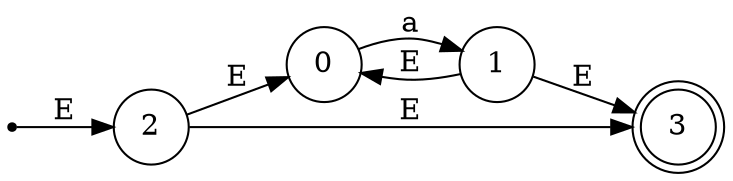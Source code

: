 digraph "./image/nfa" {
	rankdir=LR
	node [shape=circle]
	2
	node [shape=point]
	s
	s -> 2 [label=E]
	node [shape=circle]
	0
	2 -> 0 [label=E]
	node [shape=doublecircle]
	3
	2 -> 3 [label=E]
	node [shape=circle]
	1
	0 -> 1 [label=a]
	1 -> 3 [label=E]
	1 -> 0 [label=E]
}
